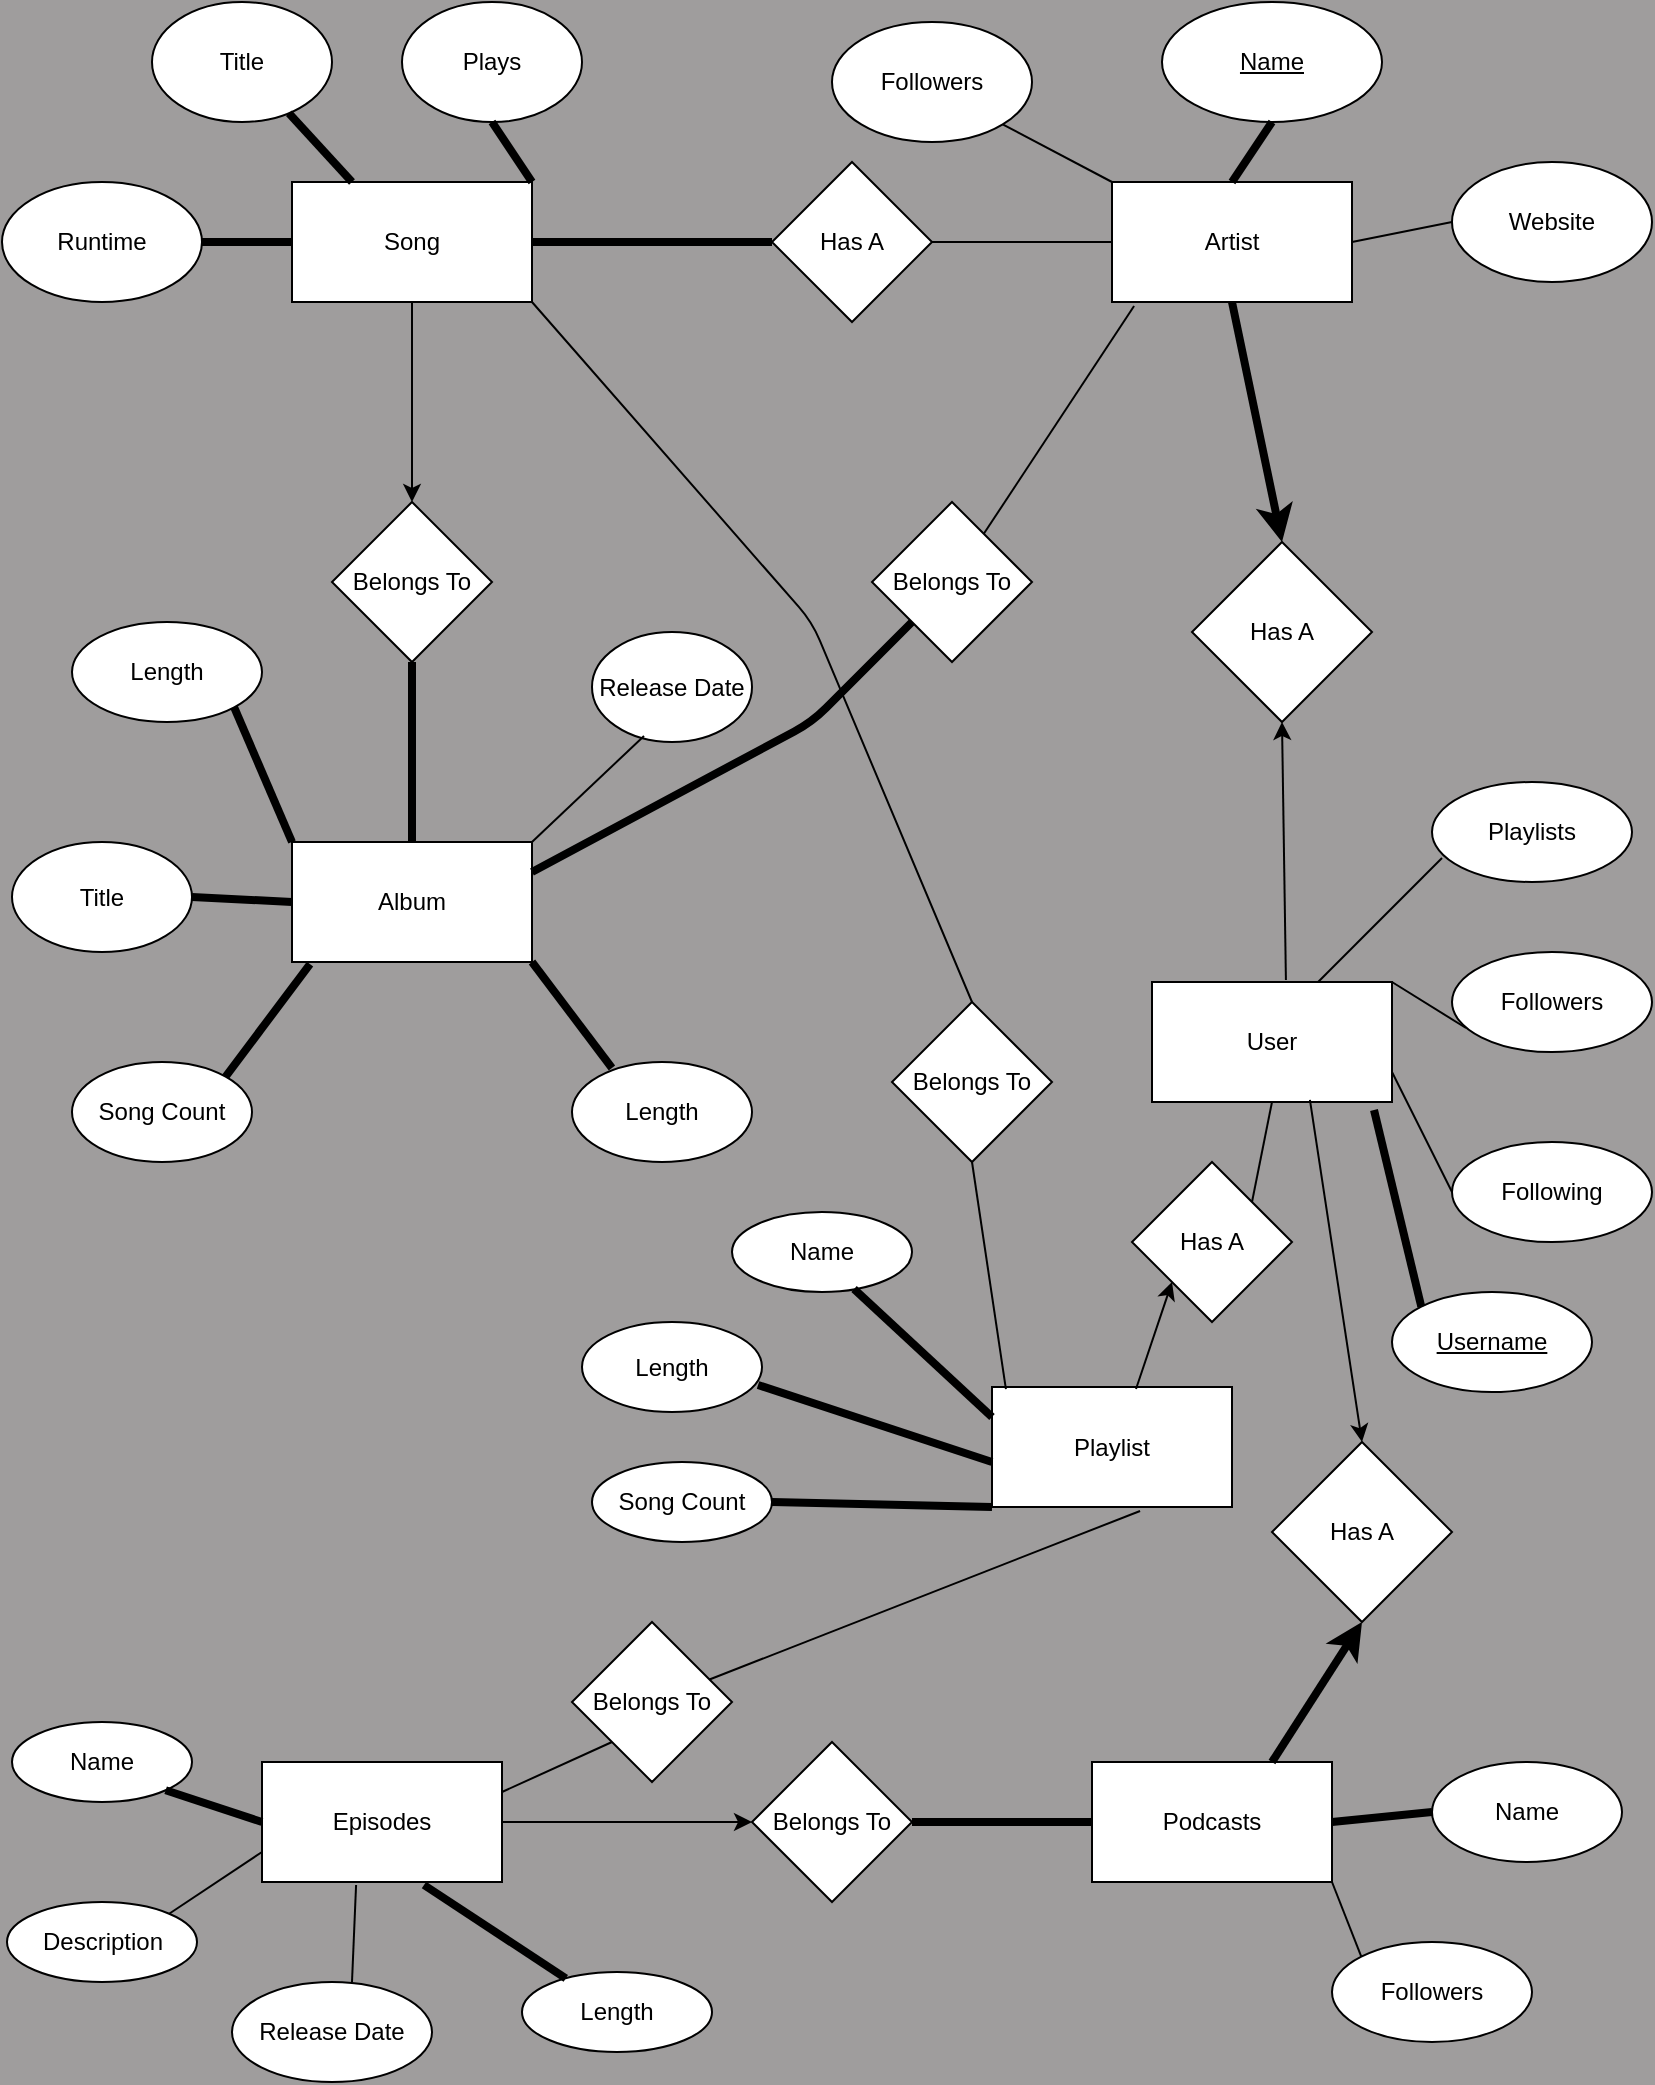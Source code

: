 <mxfile>
    <diagram id="62jWOI6XPbYljoik_4kJ" name="Page-1">
        <mxGraphModel dx="714" dy="294" grid="1" gridSize="10" guides="1" tooltips="1" connect="1" arrows="1" fold="1" page="1" pageScale="1" pageWidth="850" pageHeight="1100" background="#9f9d9d" math="0" shadow="0">
            <root>
                <mxCell id="0"/>
                <mxCell id="1" parent="0"/>
                <mxCell id="4" value="Playlist" style="rounded=0;whiteSpace=wrap;html=1;" parent="1" vertex="1">
                    <mxGeometry x="510" y="742.5" width="120" height="60" as="geometry"/>
                </mxCell>
                <mxCell id="5" value="Episodes" style="rounded=0;whiteSpace=wrap;html=1;" parent="1" vertex="1">
                    <mxGeometry x="145" y="930" width="120" height="60" as="geometry"/>
                </mxCell>
                <mxCell id="6" value="Album" style="rounded=0;whiteSpace=wrap;html=1;" parent="1" vertex="1">
                    <mxGeometry x="160" y="470" width="120" height="60" as="geometry"/>
                </mxCell>
                <mxCell id="7" value="User" style="rounded=0;whiteSpace=wrap;html=1;" parent="1" vertex="1">
                    <mxGeometry x="590" y="540" width="120" height="60" as="geometry"/>
                </mxCell>
                <mxCell id="8" value="Artist" style="rounded=0;whiteSpace=wrap;html=1;" parent="1" vertex="1">
                    <mxGeometry x="570" y="140" width="120" height="60" as="geometry"/>
                </mxCell>
                <mxCell id="9" value="Podcasts" style="rounded=0;whiteSpace=wrap;html=1;" parent="1" vertex="1">
                    <mxGeometry x="560" y="930" width="120" height="60" as="geometry"/>
                </mxCell>
                <mxCell id="10" value="Title" style="ellipse;whiteSpace=wrap;html=1;rounded=0;" parent="1" vertex="1">
                    <mxGeometry x="90" y="50" width="90" height="60" as="geometry"/>
                </mxCell>
                <mxCell id="11" value="Runtime" style="ellipse;whiteSpace=wrap;html=1;rounded=0;" parent="1" vertex="1">
                    <mxGeometry x="15" y="140" width="100" height="60" as="geometry"/>
                </mxCell>
                <mxCell id="12" value="Release Date" style="ellipse;whiteSpace=wrap;html=1;rounded=0;" parent="1" vertex="1">
                    <mxGeometry x="310" y="365" width="80" height="55" as="geometry"/>
                </mxCell>
                <mxCell id="13" value="Title" style="ellipse;whiteSpace=wrap;html=1;rounded=0;" parent="1" vertex="1">
                    <mxGeometry x="20" y="470" width="90" height="55" as="geometry"/>
                </mxCell>
                <mxCell id="14" value="Website" style="ellipse;whiteSpace=wrap;html=1;rounded=0;" parent="1" vertex="1">
                    <mxGeometry x="740" y="130" width="100" height="60" as="geometry"/>
                </mxCell>
                <mxCell id="15" value="&lt;u&gt;Name&lt;/u&gt;" style="ellipse;whiteSpace=wrap;html=1;rounded=0;" parent="1" vertex="1">
                    <mxGeometry x="595" y="50" width="110" height="60" as="geometry"/>
                </mxCell>
                <mxCell id="17" value="Length" style="ellipse;whiteSpace=wrap;html=1;rounded=0;" parent="1" vertex="1">
                    <mxGeometry x="50" y="360" width="95" height="50" as="geometry"/>
                </mxCell>
                <mxCell id="18" value="Song Count" style="ellipse;whiteSpace=wrap;html=1;rounded=0;" parent="1" vertex="1">
                    <mxGeometry x="50" y="580" width="90" height="50" as="geometry"/>
                </mxCell>
                <mxCell id="20" value="Length" style="ellipse;whiteSpace=wrap;html=1;rounded=0;" parent="1" vertex="1">
                    <mxGeometry x="300" y="580" width="90" height="50" as="geometry"/>
                </mxCell>
                <mxCell id="21" value="Name" style="ellipse;whiteSpace=wrap;html=1;rounded=0;" parent="1" vertex="1">
                    <mxGeometry x="380" y="655" width="90" height="40" as="geometry"/>
                </mxCell>
                <mxCell id="22" value="&lt;u&gt;Username&lt;span style=&quot;color: rgba(0, 0, 0, 0); font-family: monospace; font-size: 0px; text-align: start;&quot;&gt;%3CmxGraphModel%3E%3Croot%3E%3CmxCell%20id%3D%220%22%2F%3E%3CmxCell%20id%3D%221%22%20parent%3D%220%22%2F%3E%3CmxCell%20id%3D%222%22%20value%3D%22Length%22%20style%3D%22ellipse%3BwhiteSpace%3Dwrap%3Bhtml%3D1%3BfillColor%3D%23f5f5f5%3BfontColor%3D%23333333%3BstrokeColor%3D%23666666%3Brounded%3D0%3B%22%20vertex%3D%221%22%20parent%3D%221%22%3E%3CmxGeometry%20x%3D%22355%22%20y%3D%22480%22%20width%3D%22110%22%20height%3D%2260%22%20as%3D%22geometry%22%2F%3E%3C%2FmxCell%3E%3C%2Froot%3E%3C%2FmxGraphModel%3E&lt;/span&gt;&lt;span style=&quot;color: rgba(0, 0, 0, 0); font-family: monospace; font-size: 0px; text-align: start;&quot;&gt;%3CmxGraphModel%3E%3Croot%3E%3CmxCell%20id%3D%220%22%2F%3E%3CmxCell%20id%3D%221%22%20parent%3D%220%22%2F%3E%3CmxCell%20id%3D%222%22%20value%3D%22Length%22%20style%3D%22ellipse%3BwhiteSpace%3Dwrap%3Bhtml%3D1%3BfillColor%3D%23f5f5f5%3BfontColor%3D%23333333%3BstrokeColor%3D%23666666%3Brounded%3D0%3B%22%20vertex%3D%221%22%20parent%3D%221%22%3E%3CmxGeometry%20x%3D%22355%22%20y%3D%22480%22%20width%3D%22110%22%20height%3D%2260%22%20as%3D%22geometry%22%2F%3E%3C%2FmxCell%3E%3C%2Froot%3E%3C%2FmxGraphModel%3E&lt;/span&gt;&lt;/u&gt;" style="ellipse;whiteSpace=wrap;html=1;rounded=0;" parent="1" vertex="1">
                    <mxGeometry x="710" y="695" width="100" height="50" as="geometry"/>
                </mxCell>
                <mxCell id="25" value="Name" style="ellipse;whiteSpace=wrap;html=1;rounded=0;" parent="1" vertex="1">
                    <mxGeometry x="730" y="930" width="95" height="50" as="geometry"/>
                </mxCell>
                <mxCell id="26" value="Description" style="ellipse;whiteSpace=wrap;html=1;rounded=0;" parent="1" vertex="1">
                    <mxGeometry x="17.5" y="1000" width="95" height="40" as="geometry"/>
                </mxCell>
                <mxCell id="27" value="Release Date" style="ellipse;whiteSpace=wrap;html=1;rounded=0;" parent="1" vertex="1">
                    <mxGeometry x="130" y="1040" width="100" height="50" as="geometry"/>
                </mxCell>
                <mxCell id="28" value="Length" style="ellipse;whiteSpace=wrap;html=1;rounded=0;" parent="1" vertex="1">
                    <mxGeometry x="275" y="1035" width="95" height="40" as="geometry"/>
                </mxCell>
                <mxCell id="29" value="Name" style="ellipse;whiteSpace=wrap;html=1;rounded=0;" parent="1" vertex="1">
                    <mxGeometry x="20" y="910" width="90" height="40" as="geometry"/>
                </mxCell>
                <mxCell id="30" value="Plays" style="ellipse;whiteSpace=wrap;html=1;rounded=0;" parent="1" vertex="1">
                    <mxGeometry x="215" y="50" width="90" height="60" as="geometry"/>
                </mxCell>
                <mxCell id="35" value="Song" style="rounded=0;whiteSpace=wrap;html=1;" parent="1" vertex="1">
                    <mxGeometry x="160" y="140" width="120" height="60" as="geometry"/>
                </mxCell>
                <mxCell id="37" value="Length" style="ellipse;whiteSpace=wrap;html=1;rounded=0;" parent="1" vertex="1">
                    <mxGeometry x="305" y="710" width="90" height="45" as="geometry"/>
                </mxCell>
                <mxCell id="38" value="Song Count" style="ellipse;whiteSpace=wrap;html=1;rounded=0;" parent="1" vertex="1">
                    <mxGeometry x="310" y="780" width="90" height="40" as="geometry"/>
                </mxCell>
                <mxCell id="39" value="Has A" style="rhombus;whiteSpace=wrap;html=1;" parent="1" vertex="1">
                    <mxGeometry x="610" y="320" width="90" height="90" as="geometry"/>
                </mxCell>
                <mxCell id="40" value="Has A" style="rhombus;whiteSpace=wrap;html=1;strokeWidth=1;" parent="1" vertex="1">
                    <mxGeometry x="400" y="130" width="80" height="80" as="geometry"/>
                </mxCell>
                <mxCell id="42" value="" style="endArrow=classic;html=1;exitX=0.5;exitY=1;exitDx=0;exitDy=0;entryX=0.5;entryY=0;entryDx=0;entryDy=0;strokeWidth=4;" parent="1" source="8" target="39" edge="1">
                    <mxGeometry width="50" height="50" relative="1" as="geometry">
                        <mxPoint x="510" y="450" as="sourcePoint"/>
                        <mxPoint x="560" y="400" as="targetPoint"/>
                    </mxGeometry>
                </mxCell>
                <mxCell id="43" value="" style="endArrow=none;html=1;strokeWidth=4;entryX=0.5;entryY=1;entryDx=0;entryDy=0;exitX=0.5;exitY=0;exitDx=0;exitDy=0;" parent="1" source="8" target="15" edge="1">
                    <mxGeometry width="50" height="50" relative="1" as="geometry">
                        <mxPoint x="500" y="280" as="sourcePoint"/>
                        <mxPoint x="550" y="230" as="targetPoint"/>
                    </mxGeometry>
                </mxCell>
                <mxCell id="44" value="" style="endArrow=none;html=1;strokeWidth=1;exitX=1;exitY=0.5;exitDx=0;exitDy=0;entryX=0;entryY=0.5;entryDx=0;entryDy=0;" parent="1" source="8" target="14" edge="1">
                    <mxGeometry width="50" height="50" relative="1" as="geometry">
                        <mxPoint x="720" y="270" as="sourcePoint"/>
                        <mxPoint x="770" y="220" as="targetPoint"/>
                    </mxGeometry>
                </mxCell>
                <mxCell id="47" value="" style="endArrow=none;html=1;strokeWidth=4;entryX=0;entryY=0;entryDx=0;entryDy=0;exitX=0.925;exitY=1.067;exitDx=0;exitDy=0;exitPerimeter=0;" parent="1" source="7" target="22" edge="1">
                    <mxGeometry width="50" height="50" relative="1" as="geometry">
                        <mxPoint x="720" y="550" as="sourcePoint"/>
                        <mxPoint x="754.645" y="522.678" as="targetPoint"/>
                    </mxGeometry>
                </mxCell>
                <mxCell id="48" value="" style="endArrow=none;html=1;strokeWidth=4;entryX=0.5;entryY=1;entryDx=0;entryDy=0;exitX=1;exitY=0;exitDx=0;exitDy=0;" parent="1" source="35" target="30" edge="1">
                    <mxGeometry width="50" height="50" relative="1" as="geometry">
                        <mxPoint x="260" y="140" as="sourcePoint"/>
                        <mxPoint x="310" y="90" as="targetPoint"/>
                    </mxGeometry>
                </mxCell>
                <mxCell id="50" value="" style="endArrow=none;html=1;strokeWidth=4;entryX=0;entryY=0.5;entryDx=0;entryDy=0;exitX=1;exitY=0.5;exitDx=0;exitDy=0;" parent="1" source="11" target="35" edge="1">
                    <mxGeometry width="50" height="50" relative="1" as="geometry">
                        <mxPoint x="100" y="250" as="sourcePoint"/>
                        <mxPoint x="145" y="190" as="targetPoint"/>
                    </mxGeometry>
                </mxCell>
                <mxCell id="51" value="" style="endArrow=none;html=1;strokeWidth=4;exitX=0.25;exitY=0;exitDx=0;exitDy=0;" parent="1" source="35" target="10" edge="1">
                    <mxGeometry width="50" height="50" relative="1" as="geometry">
                        <mxPoint x="170" y="130" as="sourcePoint"/>
                        <mxPoint x="215" y="70" as="targetPoint"/>
                    </mxGeometry>
                </mxCell>
                <mxCell id="52" value="Belongs To" style="rhombus;whiteSpace=wrap;html=1;strokeWidth=1;" parent="1" vertex="1">
                    <mxGeometry x="180" y="300" width="80" height="80" as="geometry"/>
                </mxCell>
                <mxCell id="56" value="" style="endArrow=classic;html=1;strokeWidth=1;entryX=0.5;entryY=1;entryDx=0;entryDy=0;exitX=0.558;exitY=-0.017;exitDx=0;exitDy=0;exitPerimeter=0;" parent="1" source="7" target="39" edge="1">
                    <mxGeometry width="50" height="50" relative="1" as="geometry">
                        <mxPoint x="640" y="510" as="sourcePoint"/>
                        <mxPoint x="690" y="460" as="targetPoint"/>
                    </mxGeometry>
                </mxCell>
                <mxCell id="57" value="" style="endArrow=none;html=1;strokeWidth=1;entryX=0;entryY=0.5;entryDx=0;entryDy=0;exitX=1;exitY=0.5;exitDx=0;exitDy=0;" parent="1" source="40" target="8" edge="1">
                    <mxGeometry width="50" height="50" relative="1" as="geometry">
                        <mxPoint x="490" y="210" as="sourcePoint"/>
                        <mxPoint x="540" y="160" as="targetPoint"/>
                    </mxGeometry>
                </mxCell>
                <mxCell id="58" value="" style="endArrow=none;html=1;strokeWidth=4;entryX=0;entryY=0.5;entryDx=0;entryDy=0;exitX=1;exitY=0.5;exitDx=0;exitDy=0;" parent="1" source="35" target="40" edge="1">
                    <mxGeometry width="50" height="50" relative="1" as="geometry">
                        <mxPoint x="320" y="200" as="sourcePoint"/>
                        <mxPoint x="370" y="150" as="targetPoint"/>
                    </mxGeometry>
                </mxCell>
                <mxCell id="59" value="" style="endArrow=classic;html=1;strokeWidth=1;entryX=0.5;entryY=0;entryDx=0;entryDy=0;exitX=0.5;exitY=1;exitDx=0;exitDy=0;" parent="1" source="35" target="52" edge="1">
                    <mxGeometry width="50" height="50" relative="1" as="geometry">
                        <mxPoint x="190" y="280" as="sourcePoint"/>
                        <mxPoint x="240" y="230" as="targetPoint"/>
                    </mxGeometry>
                </mxCell>
                <mxCell id="60" value="" style="endArrow=none;html=1;strokeWidth=4;entryX=0.5;entryY=1;entryDx=0;entryDy=0;exitX=0.5;exitY=0;exitDx=0;exitDy=0;" parent="1" source="6" target="52" edge="1">
                    <mxGeometry width="50" height="50" relative="1" as="geometry">
                        <mxPoint x="190" y="450" as="sourcePoint"/>
                        <mxPoint x="240" y="400" as="targetPoint"/>
                    </mxGeometry>
                </mxCell>
                <mxCell id="61" value="" style="endArrow=none;html=1;strokeWidth=4;entryX=1;entryY=1;entryDx=0;entryDy=0;exitX=0;exitY=0;exitDx=0;exitDy=0;" parent="1" source="6" target="17" edge="1">
                    <mxGeometry width="50" height="50" relative="1" as="geometry">
                        <mxPoint x="140" y="450" as="sourcePoint"/>
                        <mxPoint x="190" y="400" as="targetPoint"/>
                    </mxGeometry>
                </mxCell>
                <mxCell id="62" value="" style="endArrow=none;html=1;strokeWidth=4;entryX=1;entryY=0.5;entryDx=0;entryDy=0;exitX=0;exitY=0.5;exitDx=0;exitDy=0;" parent="1" source="6" target="13" edge="1">
                    <mxGeometry width="50" height="50" relative="1" as="geometry">
                        <mxPoint x="170" y="480" as="sourcePoint"/>
                        <mxPoint x="140.909" y="412.771" as="targetPoint"/>
                    </mxGeometry>
                </mxCell>
                <mxCell id="63" value="" style="endArrow=none;html=1;strokeWidth=4;entryX=1;entryY=0;entryDx=0;entryDy=0;exitX=0.075;exitY=1.017;exitDx=0;exitDy=0;exitPerimeter=0;" parent="1" source="6" target="18" edge="1">
                    <mxGeometry width="50" height="50" relative="1" as="geometry">
                        <mxPoint x="180" y="490" as="sourcePoint"/>
                        <mxPoint x="150.909" y="422.771" as="targetPoint"/>
                    </mxGeometry>
                </mxCell>
                <mxCell id="64" value="" style="endArrow=none;html=1;strokeWidth=1;entryX=0.325;entryY=0.945;entryDx=0;entryDy=0;entryPerimeter=0;exitX=1;exitY=0;exitDx=0;exitDy=0;" parent="1" source="6" target="12" edge="1">
                    <mxGeometry width="50" height="50" relative="1" as="geometry">
                        <mxPoint x="270" y="470" as="sourcePoint"/>
                        <mxPoint x="320" y="420" as="targetPoint"/>
                    </mxGeometry>
                </mxCell>
                <mxCell id="66" value="" style="endArrow=none;html=1;strokeWidth=4;entryX=1;entryY=1;entryDx=0;entryDy=0;exitX=0.222;exitY=0.06;exitDx=0;exitDy=0;exitPerimeter=0;" parent="1" source="20" target="6" edge="1">
                    <mxGeometry width="50" height="50" relative="1" as="geometry">
                        <mxPoint x="260" y="600" as="sourcePoint"/>
                        <mxPoint x="310" y="550" as="targetPoint"/>
                    </mxGeometry>
                </mxCell>
                <mxCell id="68" value="Belongs To" style="rhombus;whiteSpace=wrap;html=1;strokeColor=default;strokeWidth=1;" parent="1" vertex="1">
                    <mxGeometry x="450" y="300" width="80" height="80" as="geometry"/>
                </mxCell>
                <mxCell id="69" value="" style="endArrow=none;html=1;strokeWidth=4;exitX=1;exitY=0.25;exitDx=0;exitDy=0;" parent="1" source="6" target="68" edge="1">
                    <mxGeometry width="50" height="50" relative="1" as="geometry">
                        <mxPoint x="390" y="460" as="sourcePoint"/>
                        <mxPoint x="440" y="410" as="targetPoint"/>
                        <Array as="points">
                            <mxPoint x="420" y="410"/>
                        </Array>
                    </mxGeometry>
                </mxCell>
                <mxCell id="70" value="" style="endArrow=none;html=1;strokeWidth=1;entryX=0.092;entryY=1.033;entryDx=0;entryDy=0;entryPerimeter=0;" parent="1" source="68" target="8" edge="1">
                    <mxGeometry width="50" height="50" relative="1" as="geometry">
                        <mxPoint x="530" y="300" as="sourcePoint"/>
                        <mxPoint x="580" y="250" as="targetPoint"/>
                    </mxGeometry>
                </mxCell>
                <mxCell id="75" value="Has A" style="rhombus;whiteSpace=wrap;html=1;strokeColor=default;strokeWidth=1;" parent="1" vertex="1">
                    <mxGeometry x="580" y="630" width="80" height="80" as="geometry"/>
                </mxCell>
                <mxCell id="76" value="" style="endArrow=classic;html=1;strokeWidth=1;entryX=0;entryY=1;entryDx=0;entryDy=0;exitX=0.6;exitY=0.017;exitDx=0;exitDy=0;exitPerimeter=0;" parent="1" source="4" target="75" edge="1">
                    <mxGeometry width="50" height="50" relative="1" as="geometry">
                        <mxPoint x="520" y="740" as="sourcePoint"/>
                        <mxPoint x="490" y="700" as="targetPoint"/>
                    </mxGeometry>
                </mxCell>
                <mxCell id="78" value="Belongs To" style="rhombus;whiteSpace=wrap;html=1;strokeColor=default;strokeWidth=1;" parent="1" vertex="1">
                    <mxGeometry x="300" y="860" width="80" height="80" as="geometry"/>
                </mxCell>
                <mxCell id="80" value="" style="endArrow=none;html=1;strokeWidth=1;exitX=1;exitY=0.25;exitDx=0;exitDy=0;entryX=0;entryY=1;entryDx=0;entryDy=0;" parent="1" source="5" target="78" edge="1">
                    <mxGeometry width="50" height="50" relative="1" as="geometry">
                        <mxPoint x="280" y="990" as="sourcePoint"/>
                        <mxPoint x="330" y="940" as="targetPoint"/>
                    </mxGeometry>
                </mxCell>
                <mxCell id="81" value="" style="endArrow=none;html=1;strokeWidth=1;entryX=0.617;entryY=1.033;entryDx=0;entryDy=0;entryPerimeter=0;" parent="1" source="78" target="4" edge="1">
                    <mxGeometry width="50" height="50" relative="1" as="geometry">
                        <mxPoint x="400" y="910" as="sourcePoint"/>
                        <mxPoint x="450" y="860" as="targetPoint"/>
                    </mxGeometry>
                </mxCell>
                <mxCell id="83" value="" style="endArrow=none;html=1;strokeWidth=4;entryX=0;entryY=0.5;entryDx=0;entryDy=0;exitX=1;exitY=1;exitDx=0;exitDy=0;" parent="1" source="29" target="5" edge="1">
                    <mxGeometry width="50" height="50" relative="1" as="geometry">
                        <mxPoint x="110" y="930" as="sourcePoint"/>
                        <mxPoint x="160" y="880" as="targetPoint"/>
                    </mxGeometry>
                </mxCell>
                <mxCell id="85" value="" style="endArrow=none;html=1;strokeWidth=1;entryX=0;entryY=0.75;entryDx=0;entryDy=0;exitX=1;exitY=0;exitDx=0;exitDy=0;" parent="1" source="26" target="5" edge="1">
                    <mxGeometry width="50" height="50" relative="1" as="geometry">
                        <mxPoint x="91.82" y="970.002" as="sourcePoint"/>
                        <mxPoint x="140" y="985.86" as="targetPoint"/>
                    </mxGeometry>
                </mxCell>
                <mxCell id="86" value="" style="endArrow=none;html=1;strokeWidth=4;exitX=0.675;exitY=1.025;exitDx=0;exitDy=0;exitPerimeter=0;" parent="1" source="5" target="28" edge="1">
                    <mxGeometry width="50" height="50" relative="1" as="geometry">
                        <mxPoint x="116.82" y="964.142" as="sourcePoint"/>
                        <mxPoint x="165" y="980" as="targetPoint"/>
                    </mxGeometry>
                </mxCell>
                <mxCell id="87" value="" style="endArrow=none;html=1;strokeWidth=1;exitX=0.6;exitY=0;exitDx=0;exitDy=0;exitPerimeter=0;entryX=0.392;entryY=1.025;entryDx=0;entryDy=0;entryPerimeter=0;" parent="1" source="27" target="5" edge="1">
                    <mxGeometry width="50" height="50" relative="1" as="geometry">
                        <mxPoint x="160" y="1040" as="sourcePoint"/>
                        <mxPoint x="210" y="990" as="targetPoint"/>
                    </mxGeometry>
                </mxCell>
                <mxCell id="88" value="Belongs To" style="rhombus;whiteSpace=wrap;html=1;strokeColor=default;strokeWidth=1;" parent="1" vertex="1">
                    <mxGeometry x="390" y="920" width="80" height="80" as="geometry"/>
                </mxCell>
                <mxCell id="91" value="" style="endArrow=none;html=1;strokeWidth=4;entryX=0;entryY=0.5;entryDx=0;entryDy=0;exitX=1;exitY=0.5;exitDx=0;exitDy=0;" parent="1" source="88" target="9" edge="1">
                    <mxGeometry width="50" height="50" relative="1" as="geometry">
                        <mxPoint x="490" y="970" as="sourcePoint"/>
                        <mxPoint x="540" y="920" as="targetPoint"/>
                    </mxGeometry>
                </mxCell>
                <mxCell id="92" value="" style="endArrow=none;html=1;strokeWidth=4;entryX=0;entryY=0.5;entryDx=0;entryDy=0;exitX=1;exitY=0.5;exitDx=0;exitDy=0;" parent="1" source="9" target="25" edge="1">
                    <mxGeometry width="50" height="50" relative="1" as="geometry">
                        <mxPoint x="470" y="840" as="sourcePoint"/>
                        <mxPoint x="520" y="790" as="targetPoint"/>
                    </mxGeometry>
                </mxCell>
                <mxCell id="94" value="" style="endArrow=none;html=1;strokeWidth=1;entryX=0.5;entryY=1;entryDx=0;entryDy=0;exitX=1;exitY=0;exitDx=0;exitDy=0;" parent="1" source="75" target="7" edge="1">
                    <mxGeometry width="50" height="50" relative="1" as="geometry">
                        <mxPoint x="520" y="540" as="sourcePoint"/>
                        <mxPoint x="570" y="490" as="targetPoint"/>
                    </mxGeometry>
                </mxCell>
                <mxCell id="95" value="Belongs To" style="rhombus;whiteSpace=wrap;html=1;strokeColor=default;strokeWidth=1;" parent="1" vertex="1">
                    <mxGeometry x="460" y="550" width="80" height="80" as="geometry"/>
                </mxCell>
                <mxCell id="96" value="" style="endArrow=none;html=1;strokeWidth=1;exitX=0.058;exitY=0.017;exitDx=0;exitDy=0;exitPerimeter=0;entryX=0.5;entryY=1;entryDx=0;entryDy=0;" parent="1" source="4" target="95" edge="1">
                    <mxGeometry width="50" height="50" relative="1" as="geometry">
                        <mxPoint x="450" y="690" as="sourcePoint"/>
                        <mxPoint x="500" y="640" as="targetPoint"/>
                    </mxGeometry>
                </mxCell>
                <mxCell id="97" value="" style="endArrow=none;html=1;strokeWidth=1;exitX=0.5;exitY=0;exitDx=0;exitDy=0;entryX=1;entryY=1;entryDx=0;entryDy=0;" parent="1" source="95" target="35" edge="1">
                    <mxGeometry width="50" height="50" relative="1" as="geometry">
                        <mxPoint x="470" y="500" as="sourcePoint"/>
                        <mxPoint x="520" y="450" as="targetPoint"/>
                        <Array as="points">
                            <mxPoint x="420" y="360"/>
                        </Array>
                    </mxGeometry>
                </mxCell>
                <mxCell id="98" value="" style="endArrow=none;html=1;strokeWidth=4;entryX=0;entryY=1;entryDx=0;entryDy=0;exitX=1;exitY=0.5;exitDx=0;exitDy=0;" parent="1" source="38" target="4" edge="1">
                    <mxGeometry width="50" height="50" relative="1" as="geometry">
                        <mxPoint x="450" y="760" as="sourcePoint"/>
                        <mxPoint x="500" y="710" as="targetPoint"/>
                    </mxGeometry>
                </mxCell>
                <mxCell id="99" value="" style="endArrow=none;html=1;strokeWidth=4;entryX=0;entryY=0.625;entryDx=0;entryDy=0;exitX=0.978;exitY=0.7;exitDx=0;exitDy=0;exitPerimeter=0;entryPerimeter=0;" parent="1" source="37" target="4" edge="1">
                    <mxGeometry width="50" height="50" relative="1" as="geometry">
                        <mxPoint x="420" y="790" as="sourcePoint"/>
                        <mxPoint x="470" y="740" as="targetPoint"/>
                    </mxGeometry>
                </mxCell>
                <mxCell id="100" value="" style="endArrow=none;html=1;strokeWidth=4;exitX=0.678;exitY=0.963;exitDx=0;exitDy=0;exitPerimeter=0;entryX=0;entryY=0.25;entryDx=0;entryDy=0;" parent="1" source="21" target="4" edge="1">
                    <mxGeometry width="50" height="50" relative="1" as="geometry">
                        <mxPoint x="450" y="760" as="sourcePoint"/>
                        <mxPoint x="500" y="710" as="targetPoint"/>
                    </mxGeometry>
                </mxCell>
                <mxCell id="101" value="Followers" style="ellipse;whiteSpace=wrap;html=1;rounded=0;" parent="1" vertex="1">
                    <mxGeometry x="430" y="60" width="100" height="60" as="geometry"/>
                </mxCell>
                <mxCell id="102" value="" style="endArrow=none;html=1;strokeWidth=1;entryX=0;entryY=0;entryDx=0;entryDy=0;exitX=1;exitY=1;exitDx=0;exitDy=0;" parent="1" source="101" target="8" edge="1">
                    <mxGeometry width="50" height="50" relative="1" as="geometry">
                        <mxPoint x="490" y="180" as="sourcePoint"/>
                        <mxPoint x="580" y="180" as="targetPoint"/>
                    </mxGeometry>
                </mxCell>
                <mxCell id="104" value="Has A" style="rhombus;whiteSpace=wrap;html=1;" parent="1" vertex="1">
                    <mxGeometry x="650" y="770" width="90" height="90" as="geometry"/>
                </mxCell>
                <mxCell id="107" value="" style="endArrow=classic;html=1;entryX=0.5;entryY=0;entryDx=0;entryDy=0;exitX=0.658;exitY=0.983;exitDx=0;exitDy=0;exitPerimeter=0;" parent="1" source="7" target="104" edge="1">
                    <mxGeometry width="50" height="50" relative="1" as="geometry">
                        <mxPoint x="710" y="670" as="sourcePoint"/>
                        <mxPoint x="670" y="670" as="targetPoint"/>
                    </mxGeometry>
                </mxCell>
                <mxCell id="108" value="" style="endArrow=classic;html=1;exitX=0.75;exitY=0;exitDx=0;exitDy=0;entryX=0.5;entryY=1;entryDx=0;entryDy=0;strokeWidth=4;" parent="1" source="9" target="104" edge="1">
                    <mxGeometry width="50" height="50" relative="1" as="geometry">
                        <mxPoint x="640" y="920" as="sourcePoint"/>
                        <mxPoint x="690" y="870" as="targetPoint"/>
                    </mxGeometry>
                </mxCell>
                <mxCell id="110" value="Followers" style="ellipse;whiteSpace=wrap;html=1;rounded=0;" parent="1" vertex="1">
                    <mxGeometry x="680" y="1020" width="100" height="50" as="geometry"/>
                </mxCell>
                <mxCell id="111" value="" style="endArrow=none;html=1;entryX=0;entryY=0;entryDx=0;entryDy=0;exitX=1;exitY=1;exitDx=0;exitDy=0;" parent="1" source="9" target="110" edge="1">
                    <mxGeometry width="50" height="50" relative="1" as="geometry">
                        <mxPoint x="590" y="950" as="sourcePoint"/>
                        <mxPoint x="640" y="900" as="targetPoint"/>
                    </mxGeometry>
                </mxCell>
                <mxCell id="112" value="" style="endArrow=classic;html=1;exitX=1;exitY=0.5;exitDx=0;exitDy=0;entryX=0;entryY=0.5;entryDx=0;entryDy=0;strokeWidth=1;" parent="1" source="5" target="88" edge="1">
                    <mxGeometry width="50" height="50" relative="1" as="geometry">
                        <mxPoint x="300" y="1000" as="sourcePoint"/>
                        <mxPoint x="350" y="950" as="targetPoint"/>
                    </mxGeometry>
                </mxCell>
                <mxCell id="113" value="Followers" style="ellipse;whiteSpace=wrap;html=1;rounded=0;" parent="1" vertex="1">
                    <mxGeometry x="740" y="525" width="100" height="50" as="geometry"/>
                </mxCell>
                <mxCell id="114" value="Playlists" style="ellipse;whiteSpace=wrap;html=1;rounded=0;" parent="1" vertex="1">
                    <mxGeometry x="730" y="440" width="100" height="50" as="geometry"/>
                </mxCell>
                <mxCell id="115" value="Following" style="ellipse;whiteSpace=wrap;html=1;rounded=0;" parent="1" vertex="1">
                    <mxGeometry x="740" y="620" width="100" height="50" as="geometry"/>
                </mxCell>
                <mxCell id="116" value="" style="endArrow=none;html=1;exitX=0.692;exitY=0;exitDx=0;exitDy=0;exitPerimeter=0;entryX=0.05;entryY=0.76;entryDx=0;entryDy=0;entryPerimeter=0;" parent="1" source="7" target="114" edge="1">
                    <mxGeometry width="50" height="50" relative="1" as="geometry">
                        <mxPoint x="680" y="510" as="sourcePoint"/>
                        <mxPoint x="730" y="460" as="targetPoint"/>
                    </mxGeometry>
                </mxCell>
                <mxCell id="117" value="" style="endArrow=none;html=1;entryX=0.07;entryY=0.76;entryDx=0;entryDy=0;entryPerimeter=0;" parent="1" target="113" edge="1">
                    <mxGeometry width="50" height="50" relative="1" as="geometry">
                        <mxPoint x="710" y="540" as="sourcePoint"/>
                        <mxPoint x="740" y="458" as="targetPoint"/>
                    </mxGeometry>
                </mxCell>
                <mxCell id="118" value="" style="endArrow=none;html=1;exitX=1;exitY=0.75;exitDx=0;exitDy=0;entryX=0;entryY=0.5;entryDx=0;entryDy=0;" parent="1" source="7" target="115" edge="1">
                    <mxGeometry width="50" height="50" relative="1" as="geometry">
                        <mxPoint x="693.04" y="560" as="sourcePoint"/>
                        <mxPoint x="750" y="468" as="targetPoint"/>
                    </mxGeometry>
                </mxCell>
            </root>
        </mxGraphModel>
    </diagram>
</mxfile>